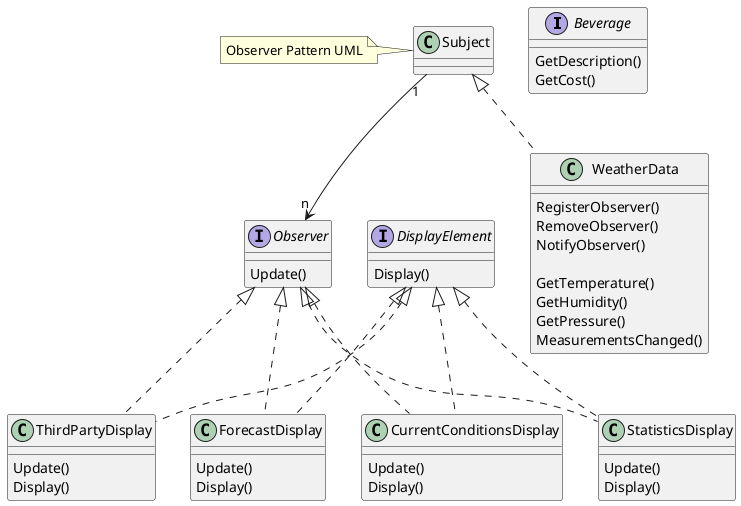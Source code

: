 @startuml
interface Beverage {
    GetDescription()
    GetCost()
}





interface Observer {
    Update()
}
Subject "1" --> "n" Observer

note left of Subject: Observer Pattern UML

class WeatherData {
    RegisterObserver()
    RemoveObserver()
    NotifyObserver()

    GetTemperature()
    GetHumidity()
    GetPressure()
    MeasurementsChanged()
}
Subject <|.. WeatherData

interface DisplayElement {
    Display()
}

class CurrentConditionsDisplay {
    Update()
    Display()
}
DisplayElement <|.. CurrentConditionsDisplay
Observer <|.. CurrentConditionsDisplay

class StatisticsDisplay {
    Update()
    Display()
}
DisplayElement <|.. StatisticsDisplay
Observer <|.. StatisticsDisplay

class ThirdPartyDisplay {
    Update()
    Display()
}
DisplayElement <|.. ThirdPartyDisplay
Observer <|.. ThirdPartyDisplay

class ForecastDisplay {
    Update()
    Display()
}
DisplayElement <|.. ForecastDisplay
Observer <|.. ForecastDisplay
@enduml